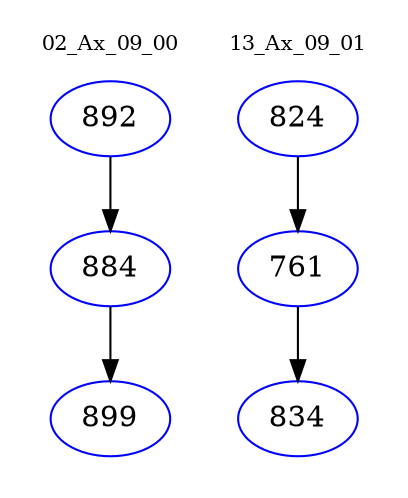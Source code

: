 digraph{
subgraph cluster_0 {
color = white
label = "02_Ax_09_00";
fontsize=10;
T0_892 [label="892", color="blue"]
T0_892 -> T0_884 [color="black"]
T0_884 [label="884", color="blue"]
T0_884 -> T0_899 [color="black"]
T0_899 [label="899", color="blue"]
}
subgraph cluster_1 {
color = white
label = "13_Ax_09_01";
fontsize=10;
T1_824 [label="824", color="blue"]
T1_824 -> T1_761 [color="black"]
T1_761 [label="761", color="blue"]
T1_761 -> T1_834 [color="black"]
T1_834 [label="834", color="blue"]
}
}
